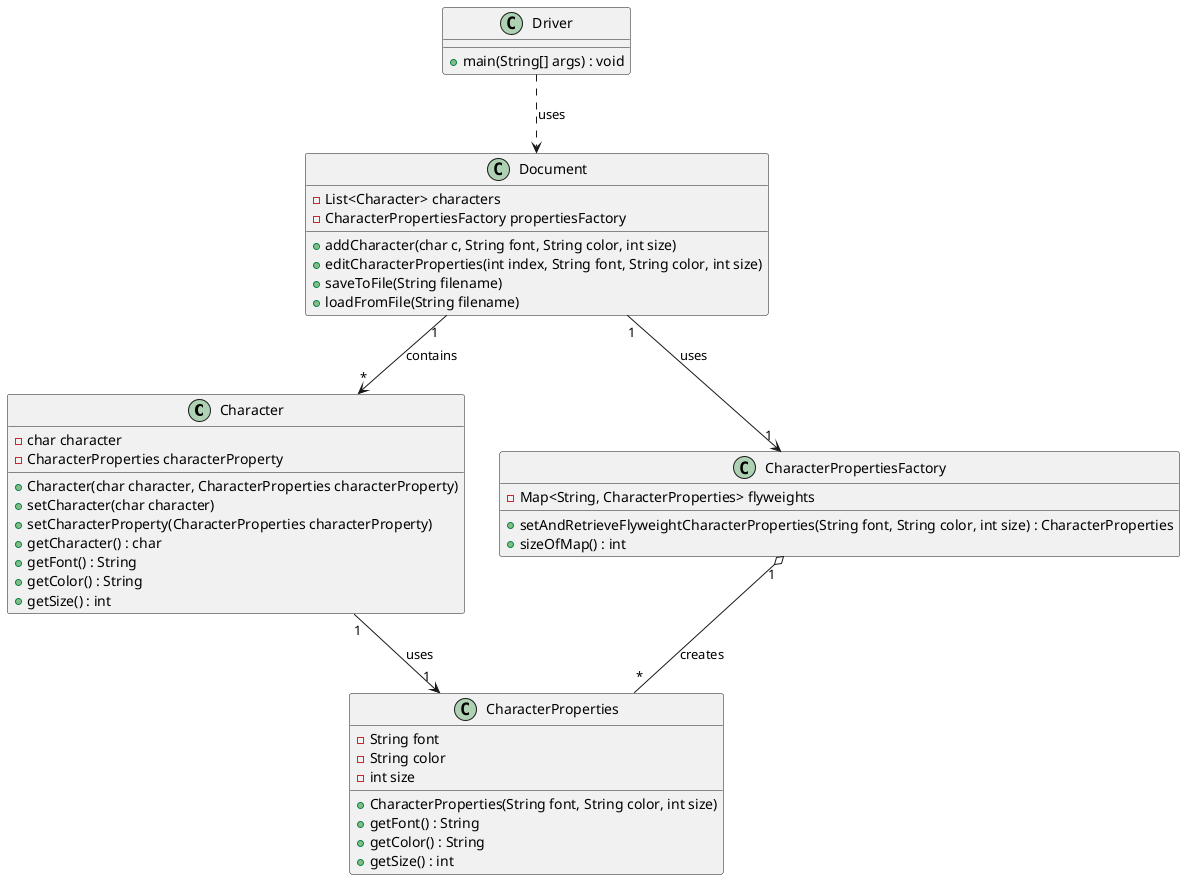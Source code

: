 @startuml
class Character {
    - char character
    - CharacterProperties characterProperty
    + Character(char character, CharacterProperties characterProperty)
    + setCharacter(char character)
    + setCharacterProperty(CharacterProperties characterProperty)
    + getCharacter() : char
    + getFont() : String
    + getColor() : String
    + getSize() : int
}

class CharacterProperties {
    - String font
    - String color
    - int size
    + CharacterProperties(String font, String color, int size)
    + getFont() : String
    + getColor() : String
    + getSize() : int
}

class CharacterPropertiesFactory {
    - Map<String, CharacterProperties> flyweights
    + setAndRetrieveFlyweightCharacterProperties(String font, String color, int size) : CharacterProperties
    + sizeOfMap() : int
}

class Document {
    - List<Character> characters
    - CharacterPropertiesFactory propertiesFactory
    + addCharacter(char c, String font, String color, int size)
    + editCharacterProperties(int index, String font, String color, int size)
    + saveToFile(String filename)
    + loadFromFile(String filename)
}

class Driver {
    + main(String[] args) : void
}

Character "1" --> "1" CharacterProperties : uses
Document "1" --> "*" Character : contains
Document "1" --> "1" CharacterPropertiesFactory : uses
CharacterPropertiesFactory "1" o-- "*" CharacterProperties : creates
Driver ..> Document : uses

@enduml
